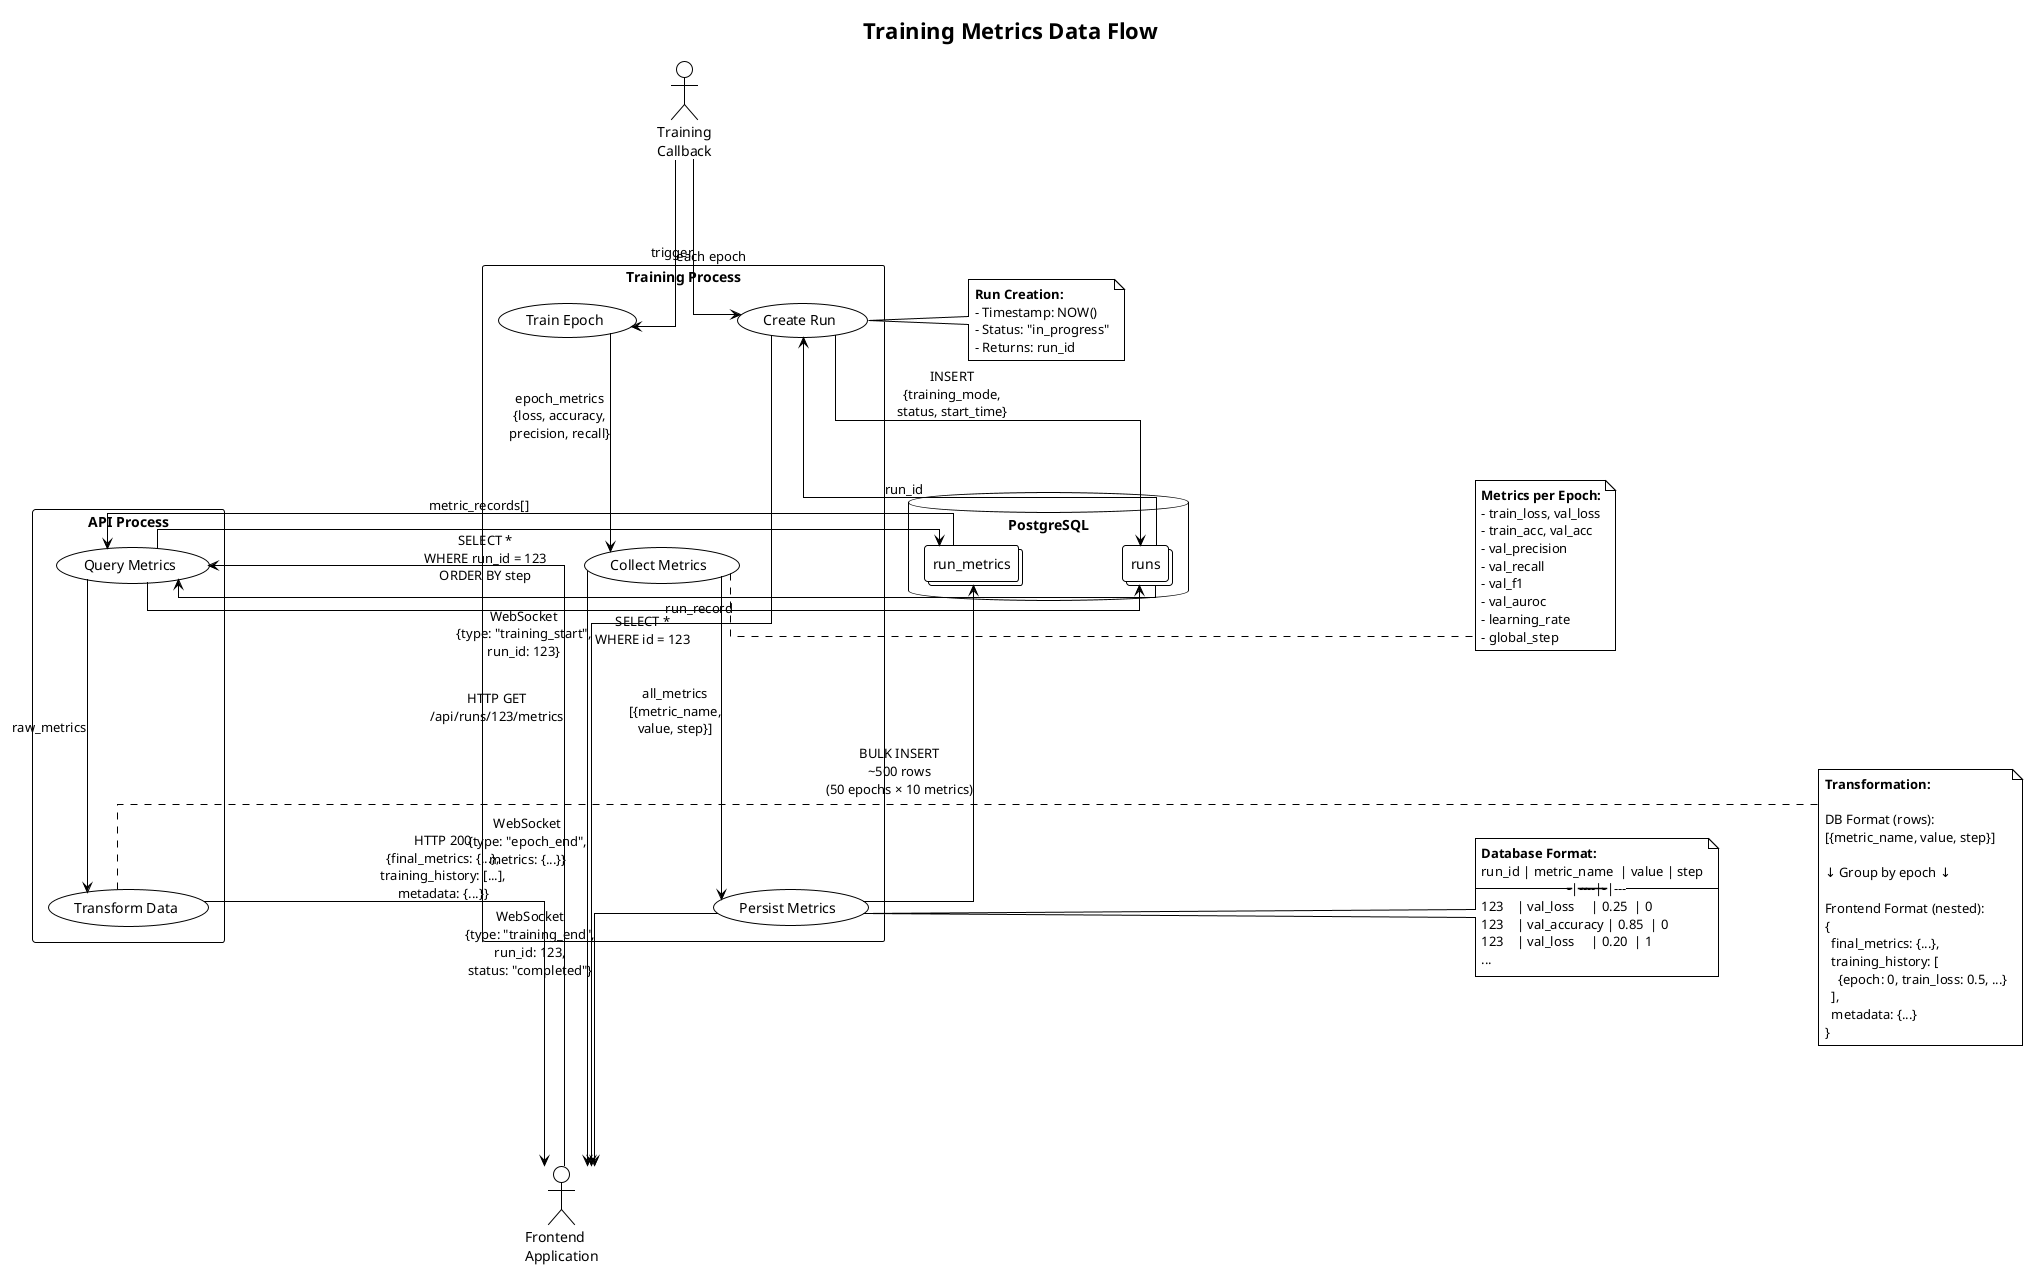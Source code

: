 @startuml Data Flow
!theme plain
title Training Metrics Data Flow
skinparam linetype ortho
skinparam Nodesep 100
skinparam Ranksep 120
' Data stores
database "PostgreSQL" as DB {
    collections "runs" as RunsTable
    collections "run_metrics" as MetricsTable
}

' Processes
rectangle "Training Process" {
    usecase "Create Run" as CreateRun
    usecase "Train Epoch" as TrainEpoch
    usecase "Collect Metrics" as CollectMetrics
    usecase "Persist Metrics" as PersistMetrics
}

rectangle "API Process" {
    usecase "Query Metrics" as QueryMetrics
    usecase "Transform Data" as TransformData
}

' External entities
actor "Frontend\nApplication" as Frontend
actor "Training\nCallback" as Callback

' Data flows - Training
Callback --> CreateRun: trigger
CreateRun --> RunsTable: INSERT\n{training_mode,\nstatus, start_time}
RunsTable --> CreateRun: run_id

CreateRun --> Frontend: WebSocket\n{type: "training_start",\nrun_id: 123}

Callback --> TrainEpoch: each epoch
TrainEpoch --> CollectMetrics: epoch_metrics\n{loss, accuracy,\nprecision, recall}

CollectMetrics --> Frontend: WebSocket\n{type: "epoch_end",\nmetrics: {...}}

CollectMetrics --> PersistMetrics: all_metrics\n[{metric_name,\nvalue, step}]

PersistMetrics --> MetricsTable: BULK INSERT\n~500 rows\n(50 epochs × 10 metrics)

PersistMetrics --> Frontend: WebSocket\n{type: "training_end",\nrun_id: 123,\nstatus: "completed"}

' Data flows - Retrieval
Frontend --> QueryMetrics: HTTP GET\n/api/runs/123/metrics

QueryMetrics --> RunsTable: SELECT *\nWHERE id = 123
RunsTable --> QueryMetrics: run_record

QueryMetrics --> MetricsTable: SELECT *\nWHERE run_id = 123\nORDER BY step
MetricsTable --> QueryMetrics: metric_records[]

QueryMetrics --> TransformData: raw_metrics

TransformData --> Frontend: HTTP 200\n{final_metrics: {...},\ntraining_history: [...],\nmetadata: {...}}

note right of CreateRun
  **Run Creation:**
  - Timestamp: NOW()
  - Status: "in_progress"
  - Returns: run_id
end note

note right of CollectMetrics
  **Metrics per Epoch:**
  - train_loss, val_loss
  - train_acc, val_acc
  - val_precision
  - val_recall
  - val_f1
  - val_auroc
  - learning_rate
  - global_step
end note

note right of PersistMetrics
  **Database Format:**
  run_id | metric_name  | value | step
  -------|--------------|-------|-----
  123    | val_loss     | 0.25  | 0
  123    | val_accuracy | 0.85  | 0
  123    | val_loss     | 0.20  | 1
  ...
end note

note right of TransformData
  **Transformation:**

  DB Format (rows):
  [{metric_name, value, step}]

  ↓ Group by epoch ↓

  Frontend Format (nested):
  {
    final_metrics: {...},
    training_history: [
      {epoch: 0, train_loss: 0.5, ...}
    ],
    metadata: {...}
  }
end note

@enduml
